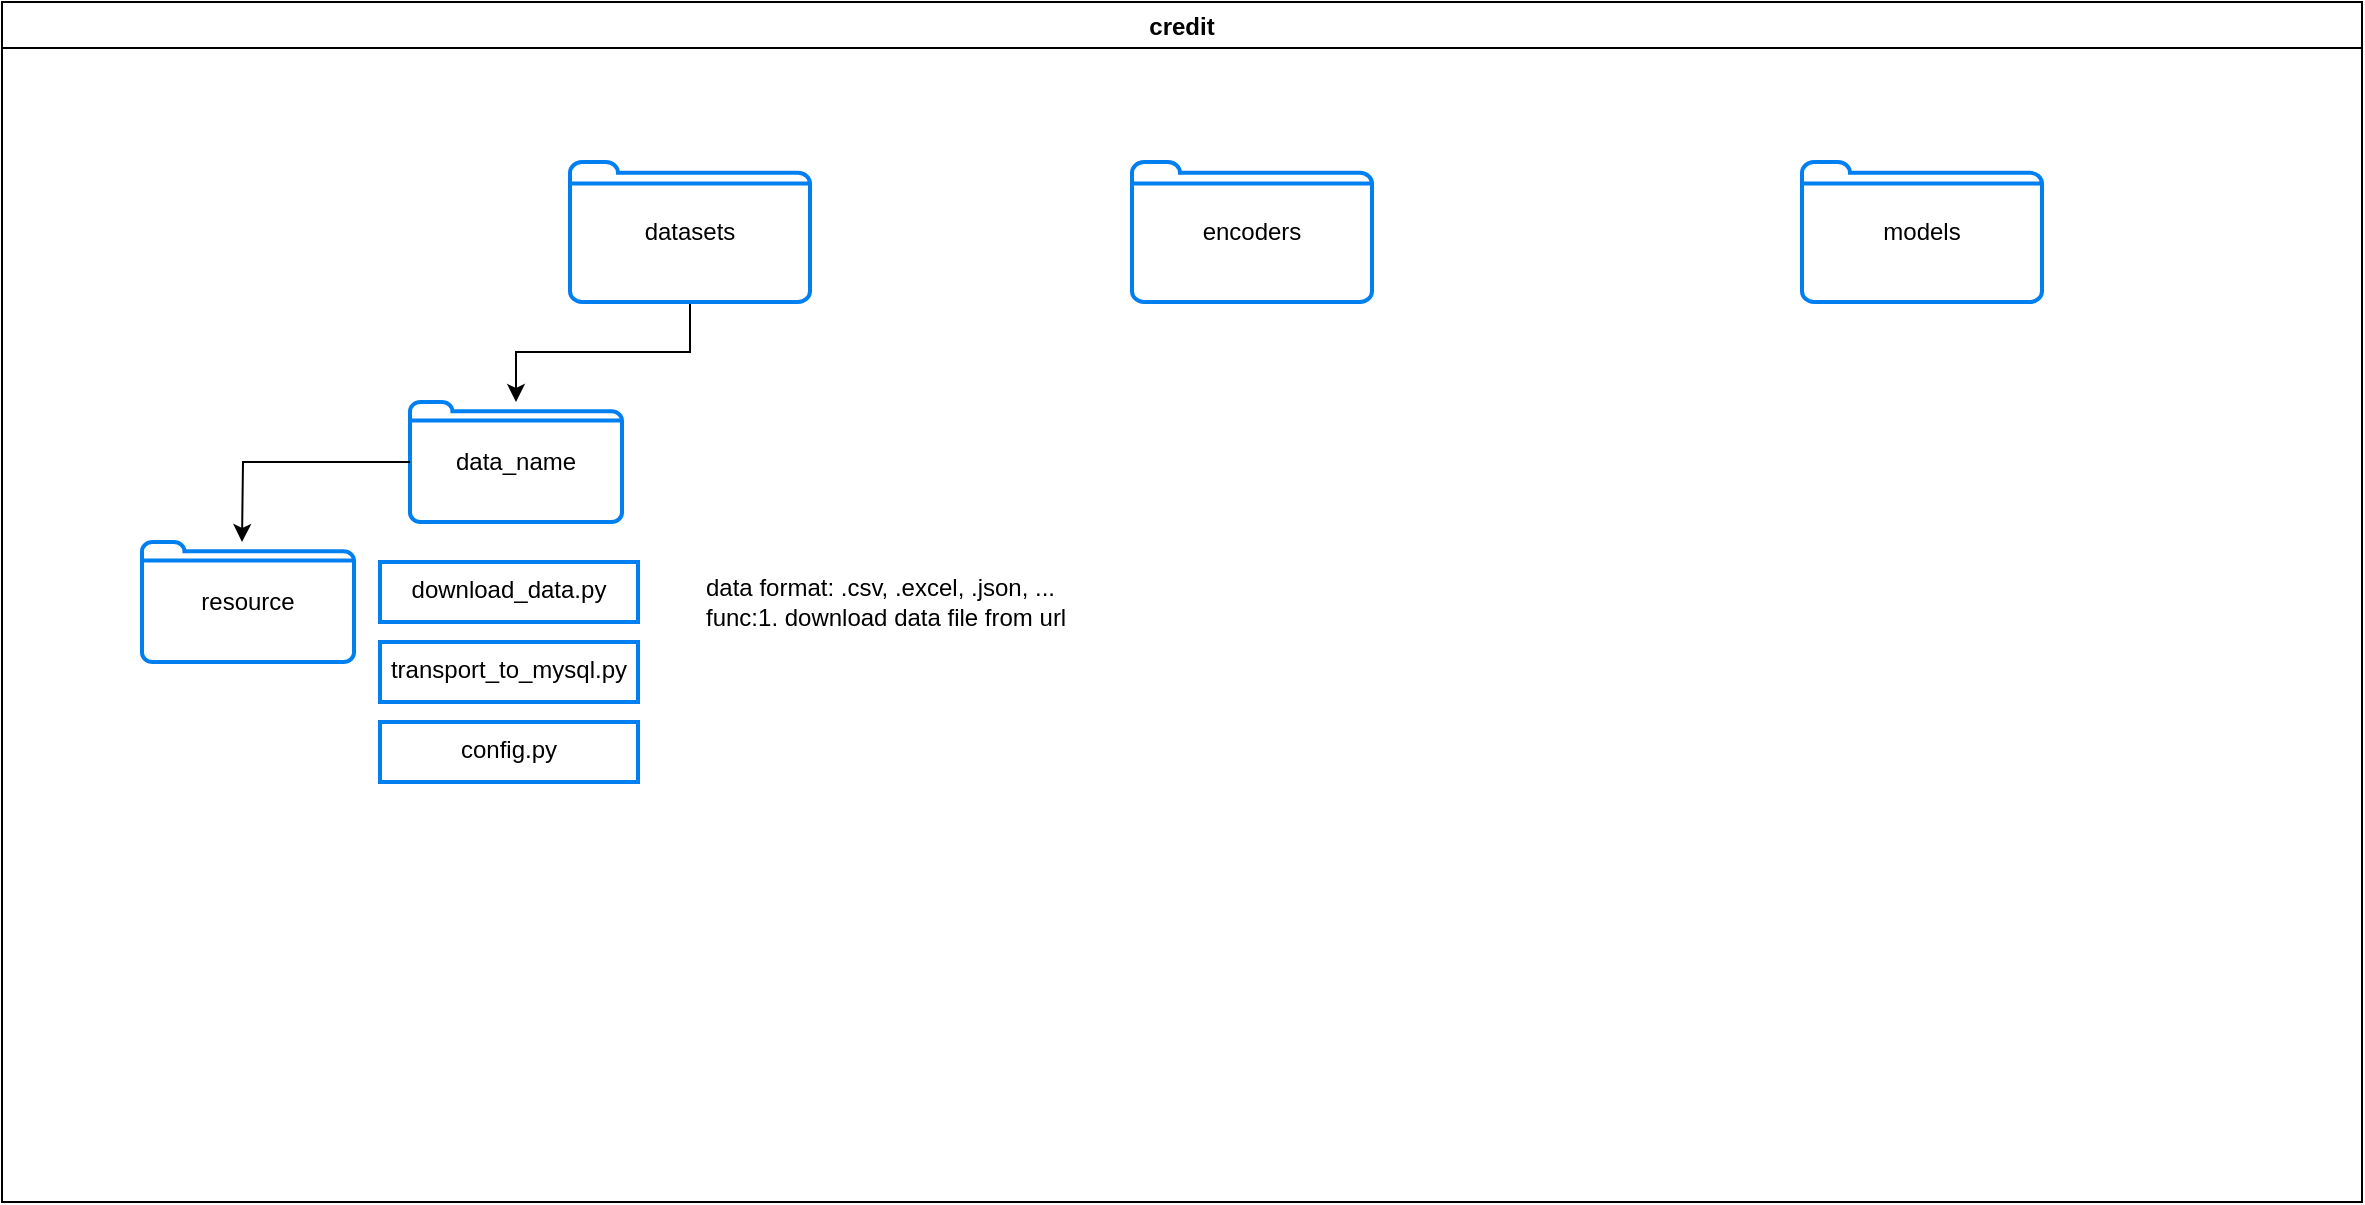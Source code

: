 <mxfile version="16.5.1" type="device"><diagram id="T7UgyXWCfGzTBSYKE4VQ" name="第 1 页"><mxGraphModel dx="1788" dy="665" grid="1" gridSize="10" guides="1" tooltips="1" connect="1" arrows="1" fold="1" page="1" pageScale="1" pageWidth="827" pageHeight="1169" math="0" shadow="0"><root><mxCell id="0"/><mxCell id="1" parent="0"/><mxCell id="Wb-KFh622kM0tp37ZMBH-2" value="credit" style="swimlane;" vertex="1" parent="1"><mxGeometry x="-30" y="130" width="1180" height="600" as="geometry"/></mxCell><mxCell id="Wb-KFh622kM0tp37ZMBH-19" value="" style="edgeStyle=orthogonalEdgeStyle;rounded=0;orthogonalLoop=1;jettySize=auto;html=1;" edge="1" parent="Wb-KFh622kM0tp37ZMBH-2" source="Wb-KFh622kM0tp37ZMBH-3" target="Wb-KFh622kM0tp37ZMBH-18"><mxGeometry relative="1" as="geometry"/></mxCell><mxCell id="Wb-KFh622kM0tp37ZMBH-9" value="" style="group" vertex="1" connectable="0" parent="Wb-KFh622kM0tp37ZMBH-2"><mxGeometry x="900" y="80" width="120" height="70" as="geometry"/></mxCell><mxCell id="Wb-KFh622kM0tp37ZMBH-10" value="" style="html=1;verticalLabelPosition=bottom;align=center;labelBackgroundColor=#ffffff;verticalAlign=top;strokeWidth=2;strokeColor=#0080F0;shadow=0;dashed=0;shape=mxgraph.ios7.icons.folder;" vertex="1" parent="Wb-KFh622kM0tp37ZMBH-9"><mxGeometry width="120" height="70" as="geometry"/></mxCell><mxCell id="Wb-KFh622kM0tp37ZMBH-11" value="models" style="text;html=1;strokeColor=none;fillColor=none;align=center;verticalAlign=middle;whiteSpace=wrap;rounded=0;" vertex="1" parent="Wb-KFh622kM0tp37ZMBH-9"><mxGeometry x="30" y="20" width="60" height="30" as="geometry"/></mxCell><mxCell id="Wb-KFh622kM0tp37ZMBH-6" value="" style="group" vertex="1" connectable="0" parent="Wb-KFh622kM0tp37ZMBH-2"><mxGeometry x="565" y="80" width="120" height="70" as="geometry"/></mxCell><mxCell id="Wb-KFh622kM0tp37ZMBH-7" value="" style="html=1;verticalLabelPosition=bottom;align=center;labelBackgroundColor=#ffffff;verticalAlign=top;strokeWidth=2;strokeColor=#0080F0;shadow=0;dashed=0;shape=mxgraph.ios7.icons.folder;" vertex="1" parent="Wb-KFh622kM0tp37ZMBH-6"><mxGeometry width="120" height="70" as="geometry"/></mxCell><mxCell id="Wb-KFh622kM0tp37ZMBH-8" value="encoders" style="text;html=1;strokeColor=none;fillColor=none;align=center;verticalAlign=middle;whiteSpace=wrap;rounded=0;" vertex="1" parent="Wb-KFh622kM0tp37ZMBH-6"><mxGeometry x="30" y="20" width="60" height="30" as="geometry"/></mxCell><mxCell id="Wb-KFh622kM0tp37ZMBH-5" value="" style="group" vertex="1" connectable="0" parent="Wb-KFh622kM0tp37ZMBH-2"><mxGeometry x="284" y="80" width="120" height="70" as="geometry"/></mxCell><mxCell id="Wb-KFh622kM0tp37ZMBH-3" value="" style="html=1;verticalLabelPosition=bottom;align=center;labelBackgroundColor=#ffffff;verticalAlign=top;strokeWidth=2;strokeColor=#0080F0;shadow=0;dashed=0;shape=mxgraph.ios7.icons.folder;" vertex="1" parent="Wb-KFh622kM0tp37ZMBH-5"><mxGeometry width="120" height="70" as="geometry"/></mxCell><mxCell id="Wb-KFh622kM0tp37ZMBH-4" value="datasets" style="text;html=1;strokeColor=none;fillColor=none;align=center;verticalAlign=middle;whiteSpace=wrap;rounded=0;" vertex="1" parent="Wb-KFh622kM0tp37ZMBH-5"><mxGeometry x="30" y="20" width="60" height="30" as="geometry"/></mxCell><mxCell id="Wb-KFh622kM0tp37ZMBH-23" value="" style="group" vertex="1" connectable="0" parent="Wb-KFh622kM0tp37ZMBH-2"><mxGeometry x="204" y="200" width="106" height="60" as="geometry"/></mxCell><mxCell id="Wb-KFh622kM0tp37ZMBH-18" value="" style="html=1;verticalLabelPosition=bottom;align=center;labelBackgroundColor=#ffffff;verticalAlign=top;strokeWidth=2;strokeColor=#0080F0;shadow=0;dashed=0;shape=mxgraph.ios7.icons.folder;" vertex="1" parent="Wb-KFh622kM0tp37ZMBH-23"><mxGeometry width="106" height="60" as="geometry"/></mxCell><mxCell id="Wb-KFh622kM0tp37ZMBH-22" value="data_name" style="text;html=1;strokeColor=none;fillColor=none;align=center;verticalAlign=middle;whiteSpace=wrap;rounded=0;" vertex="1" parent="Wb-KFh622kM0tp37ZMBH-23"><mxGeometry x="23" y="15" width="60" height="30" as="geometry"/></mxCell><mxCell id="Wb-KFh622kM0tp37ZMBH-24" value="download_data.py" style="whiteSpace=wrap;html=1;verticalAlign=top;strokeColor=#0080F0;labelBackgroundColor=#ffffff;strokeWidth=2;shadow=0;dashed=0;" vertex="1" parent="Wb-KFh622kM0tp37ZMBH-2"><mxGeometry x="189" y="280" width="129" height="30" as="geometry"/></mxCell><mxCell id="Wb-KFh622kM0tp37ZMBH-29" value="transport_to_mysql.py" style="whiteSpace=wrap;html=1;verticalAlign=top;strokeColor=#0080F0;labelBackgroundColor=#ffffff;strokeWidth=2;shadow=0;dashed=0;" vertex="1" parent="Wb-KFh622kM0tp37ZMBH-2"><mxGeometry x="189" y="320" width="129" height="30" as="geometry"/></mxCell><mxCell id="Wb-KFh622kM0tp37ZMBH-30" value="config.py" style="whiteSpace=wrap;html=1;verticalAlign=top;strokeColor=#0080F0;labelBackgroundColor=#ffffff;strokeWidth=2;shadow=0;dashed=0;" vertex="1" parent="Wb-KFh622kM0tp37ZMBH-2"><mxGeometry x="189" y="360" width="129" height="30" as="geometry"/></mxCell><mxCell id="Wb-KFh622kM0tp37ZMBH-33" value="data format: .csv, .excel, .json, ...&lt;br&gt;func:1. download data file from url" style="text;html=1;strokeColor=none;fillColor=none;align=left;verticalAlign=middle;whiteSpace=wrap;rounded=0;" vertex="1" parent="Wb-KFh622kM0tp37ZMBH-2"><mxGeometry x="350" y="275" width="200" height="50" as="geometry"/></mxCell><mxCell id="Wb-KFh622kM0tp37ZMBH-34" value="" style="group" vertex="1" connectable="0" parent="Wb-KFh622kM0tp37ZMBH-2"><mxGeometry x="70" y="270" width="106" height="60" as="geometry"/></mxCell><mxCell id="Wb-KFh622kM0tp37ZMBH-35" value="" style="html=1;verticalLabelPosition=bottom;align=center;labelBackgroundColor=#ffffff;verticalAlign=top;strokeWidth=2;strokeColor=#0080F0;shadow=0;dashed=0;shape=mxgraph.ios7.icons.folder;" vertex="1" parent="Wb-KFh622kM0tp37ZMBH-34"><mxGeometry width="106" height="60" as="geometry"/></mxCell><mxCell id="Wb-KFh622kM0tp37ZMBH-36" value="resource" style="text;html=1;strokeColor=none;fillColor=none;align=center;verticalAlign=middle;whiteSpace=wrap;rounded=0;" vertex="1" parent="Wb-KFh622kM0tp37ZMBH-34"><mxGeometry x="23" y="15" width="60" height="30" as="geometry"/></mxCell><mxCell id="Wb-KFh622kM0tp37ZMBH-38" value="" style="edgeStyle=orthogonalEdgeStyle;rounded=0;orthogonalLoop=1;jettySize=auto;html=1;" edge="1" parent="Wb-KFh622kM0tp37ZMBH-2" source="Wb-KFh622kM0tp37ZMBH-18"><mxGeometry relative="1" as="geometry"><mxPoint x="120" y="270" as="targetPoint"/></mxGeometry></mxCell></root></mxGraphModel></diagram></mxfile>